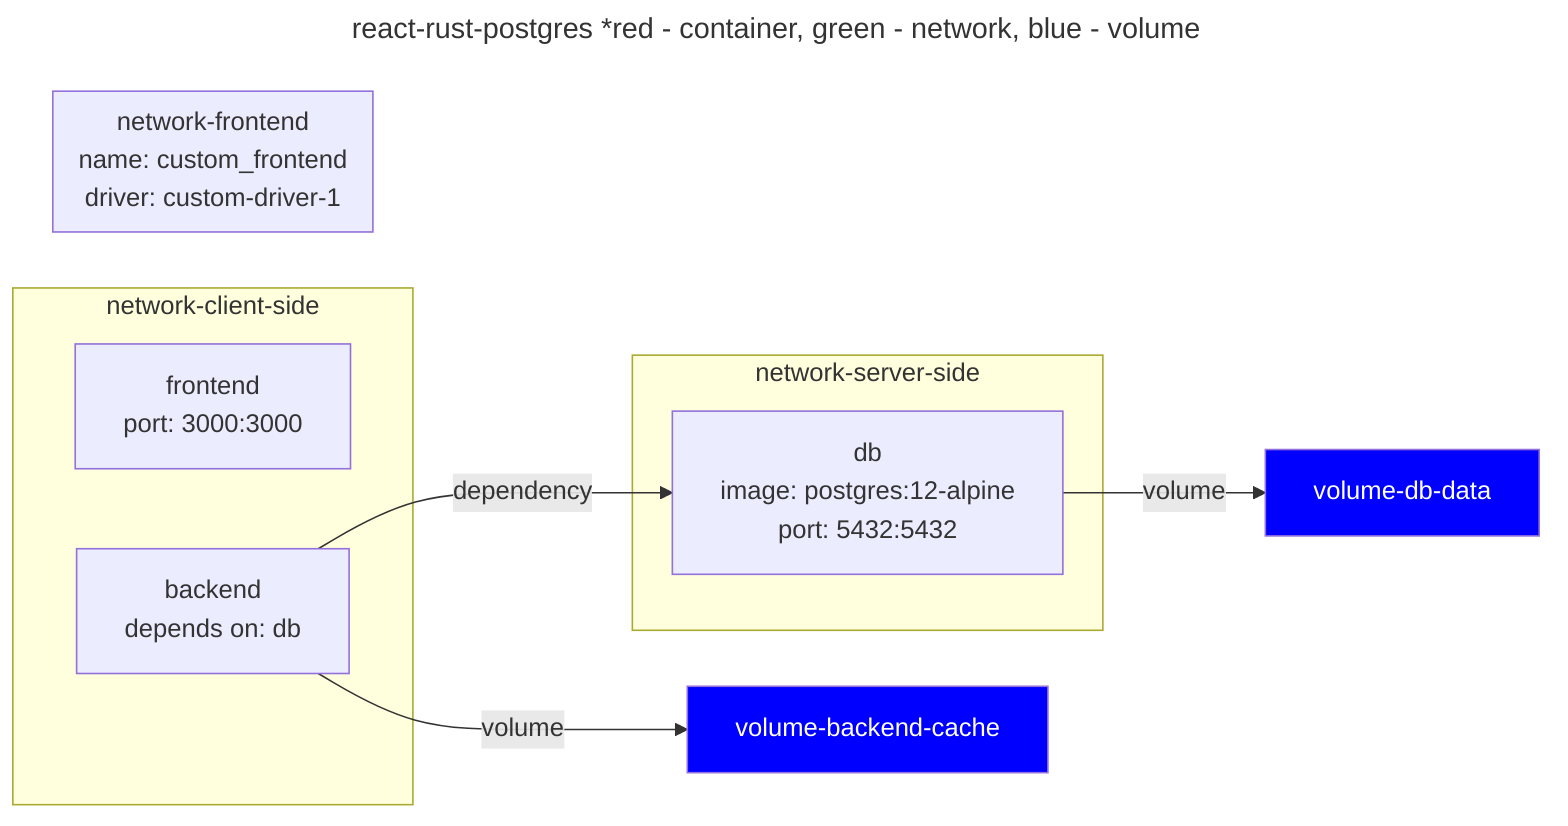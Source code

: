 ---
title: react-rust-postgres  *red - container, green - network, blue - volume
---
graph LR
  subgraph network-client-side [network-client-side]
    frontend[frontend<br>port: 3000:3000]
    backend[backend<br>depends on: db]
  end
  subgraph network-frontend [network-frontend<br>name: custom_frontend<br>driver: custom-driver-1]
  end
  subgraph network-server-side [network-server-side]
    backend[backend<br>depends on: db]
    db[db<br>image: postgres:12-alpine<br>port: 5432:5432]
  end
  volume-backend-cache[volume-backend-cache<br>]
  class volume-backend-cache volume
  volume-db-data[volume-db-data<br>]
  class volume-db-data volume
  backend -- "dependency" --> db
  backend -- "volume" --> volume-backend-cache
  db -- "volume" --> volume-db-data
classDef container fill:#f00,color:#fff;
classDef network fill:#0f0,color:#fff;
classDef volume fill:#00f,color:#fff;